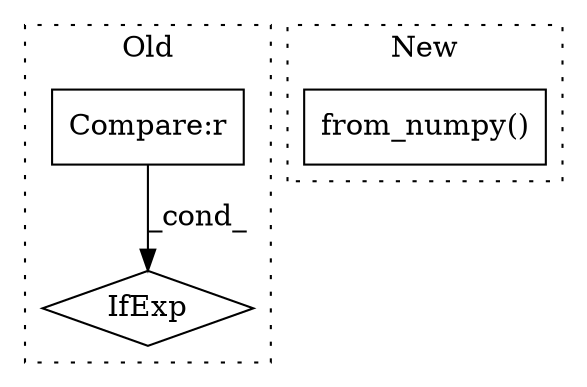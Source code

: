 digraph G {
subgraph cluster0 {
1 [label="IfExp" a="51" s="3533,3560" l="4,6" shape="diamond"];
3 [label="Compare:r" a="40" s="3537" l="23" shape="box"];
label = "Old";
style="dotted";
}
subgraph cluster1 {
2 [label="from_numpy()" a="75" s="3469,3489" l="17,1" shape="box"];
label = "New";
style="dotted";
}
3 -> 1 [label="_cond_"];
}